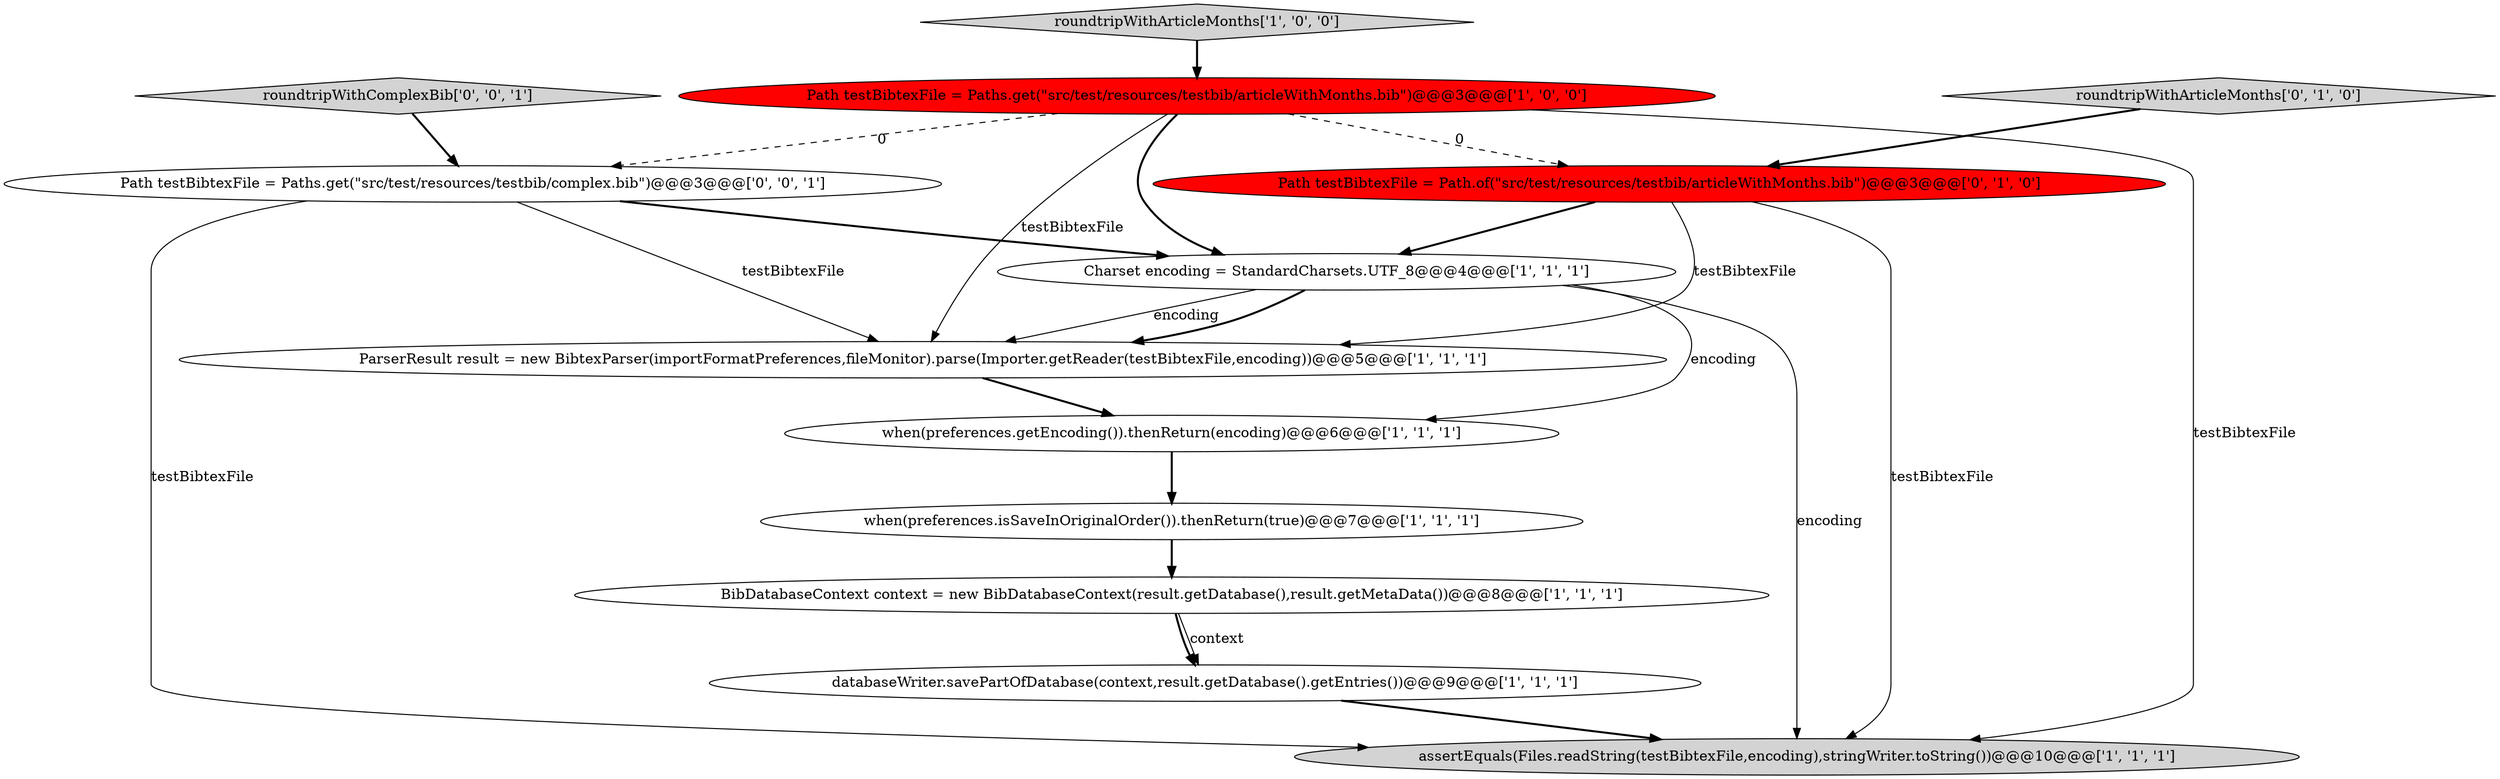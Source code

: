 digraph {
9 [style = filled, label = "roundtripWithArticleMonths['0', '1', '0']", fillcolor = lightgray, shape = diamond image = "AAA0AAABBB2BBB"];
2 [style = filled, label = "when(preferences.getEncoding()).thenReturn(encoding)@@@6@@@['1', '1', '1']", fillcolor = white, shape = ellipse image = "AAA0AAABBB1BBB"];
11 [style = filled, label = "roundtripWithComplexBib['0', '0', '1']", fillcolor = lightgray, shape = diamond image = "AAA0AAABBB3BBB"];
0 [style = filled, label = "assertEquals(Files.readString(testBibtexFile,encoding),stringWriter.toString())@@@10@@@['1', '1', '1']", fillcolor = lightgray, shape = ellipse image = "AAA0AAABBB1BBB"];
12 [style = filled, label = "Path testBibtexFile = Paths.get(\"src/test/resources/testbib/complex.bib\")@@@3@@@['0', '0', '1']", fillcolor = white, shape = ellipse image = "AAA0AAABBB3BBB"];
3 [style = filled, label = "BibDatabaseContext context = new BibDatabaseContext(result.getDatabase(),result.getMetaData())@@@8@@@['1', '1', '1']", fillcolor = white, shape = ellipse image = "AAA0AAABBB1BBB"];
7 [style = filled, label = "databaseWriter.savePartOfDatabase(context,result.getDatabase().getEntries())@@@9@@@['1', '1', '1']", fillcolor = white, shape = ellipse image = "AAA0AAABBB1BBB"];
8 [style = filled, label = "ParserResult result = new BibtexParser(importFormatPreferences,fileMonitor).parse(Importer.getReader(testBibtexFile,encoding))@@@5@@@['1', '1', '1']", fillcolor = white, shape = ellipse image = "AAA0AAABBB1BBB"];
1 [style = filled, label = "when(preferences.isSaveInOriginalOrder()).thenReturn(true)@@@7@@@['1', '1', '1']", fillcolor = white, shape = ellipse image = "AAA0AAABBB1BBB"];
4 [style = filled, label = "roundtripWithArticleMonths['1', '0', '0']", fillcolor = lightgray, shape = diamond image = "AAA0AAABBB1BBB"];
6 [style = filled, label = "Charset encoding = StandardCharsets.UTF_8@@@4@@@['1', '1', '1']", fillcolor = white, shape = ellipse image = "AAA0AAABBB1BBB"];
5 [style = filled, label = "Path testBibtexFile = Paths.get(\"src/test/resources/testbib/articleWithMonths.bib\")@@@3@@@['1', '0', '0']", fillcolor = red, shape = ellipse image = "AAA1AAABBB1BBB"];
10 [style = filled, label = "Path testBibtexFile = Path.of(\"src/test/resources/testbib/articleWithMonths.bib\")@@@3@@@['0', '1', '0']", fillcolor = red, shape = ellipse image = "AAA1AAABBB2BBB"];
12->8 [style = solid, label="testBibtexFile"];
10->0 [style = solid, label="testBibtexFile"];
5->12 [style = dashed, label="0"];
5->0 [style = solid, label="testBibtexFile"];
2->1 [style = bold, label=""];
1->3 [style = bold, label=""];
6->0 [style = solid, label="encoding"];
7->0 [style = bold, label=""];
11->12 [style = bold, label=""];
6->8 [style = solid, label="encoding"];
5->8 [style = solid, label="testBibtexFile"];
9->10 [style = bold, label=""];
12->6 [style = bold, label=""];
10->6 [style = bold, label=""];
6->2 [style = solid, label="encoding"];
5->6 [style = bold, label=""];
8->2 [style = bold, label=""];
3->7 [style = bold, label=""];
5->10 [style = dashed, label="0"];
6->8 [style = bold, label=""];
10->8 [style = solid, label="testBibtexFile"];
12->0 [style = solid, label="testBibtexFile"];
3->7 [style = solid, label="context"];
4->5 [style = bold, label=""];
}
